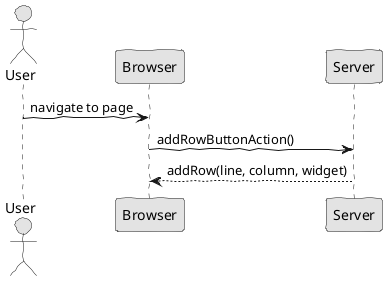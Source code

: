 @startuml  analysis.png
skinparam handwritten true
skinparam monochrome true
skinparam packageStyle rect
skinparam defaultFontName FG Virgil
skinparam shadowing false

actor User

User -> Browser : navigate to page 
Browser -> Server : addRowButtonAction()
Server -->  Browser: addRow(line, column, widget)

@enduml